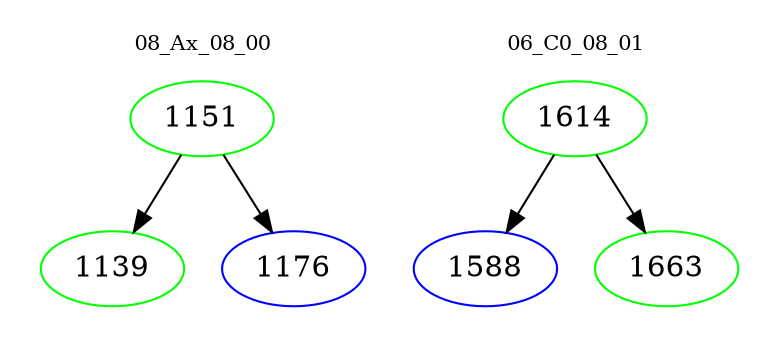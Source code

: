 digraph{
subgraph cluster_0 {
color = white
label = "08_Ax_08_00";
fontsize=10;
T0_1151 [label="1151", color="green"]
T0_1151 -> T0_1139 [color="black"]
T0_1139 [label="1139", color="green"]
T0_1151 -> T0_1176 [color="black"]
T0_1176 [label="1176", color="blue"]
}
subgraph cluster_1 {
color = white
label = "06_C0_08_01";
fontsize=10;
T1_1614 [label="1614", color="green"]
T1_1614 -> T1_1588 [color="black"]
T1_1588 [label="1588", color="blue"]
T1_1614 -> T1_1663 [color="black"]
T1_1663 [label="1663", color="green"]
}
}
